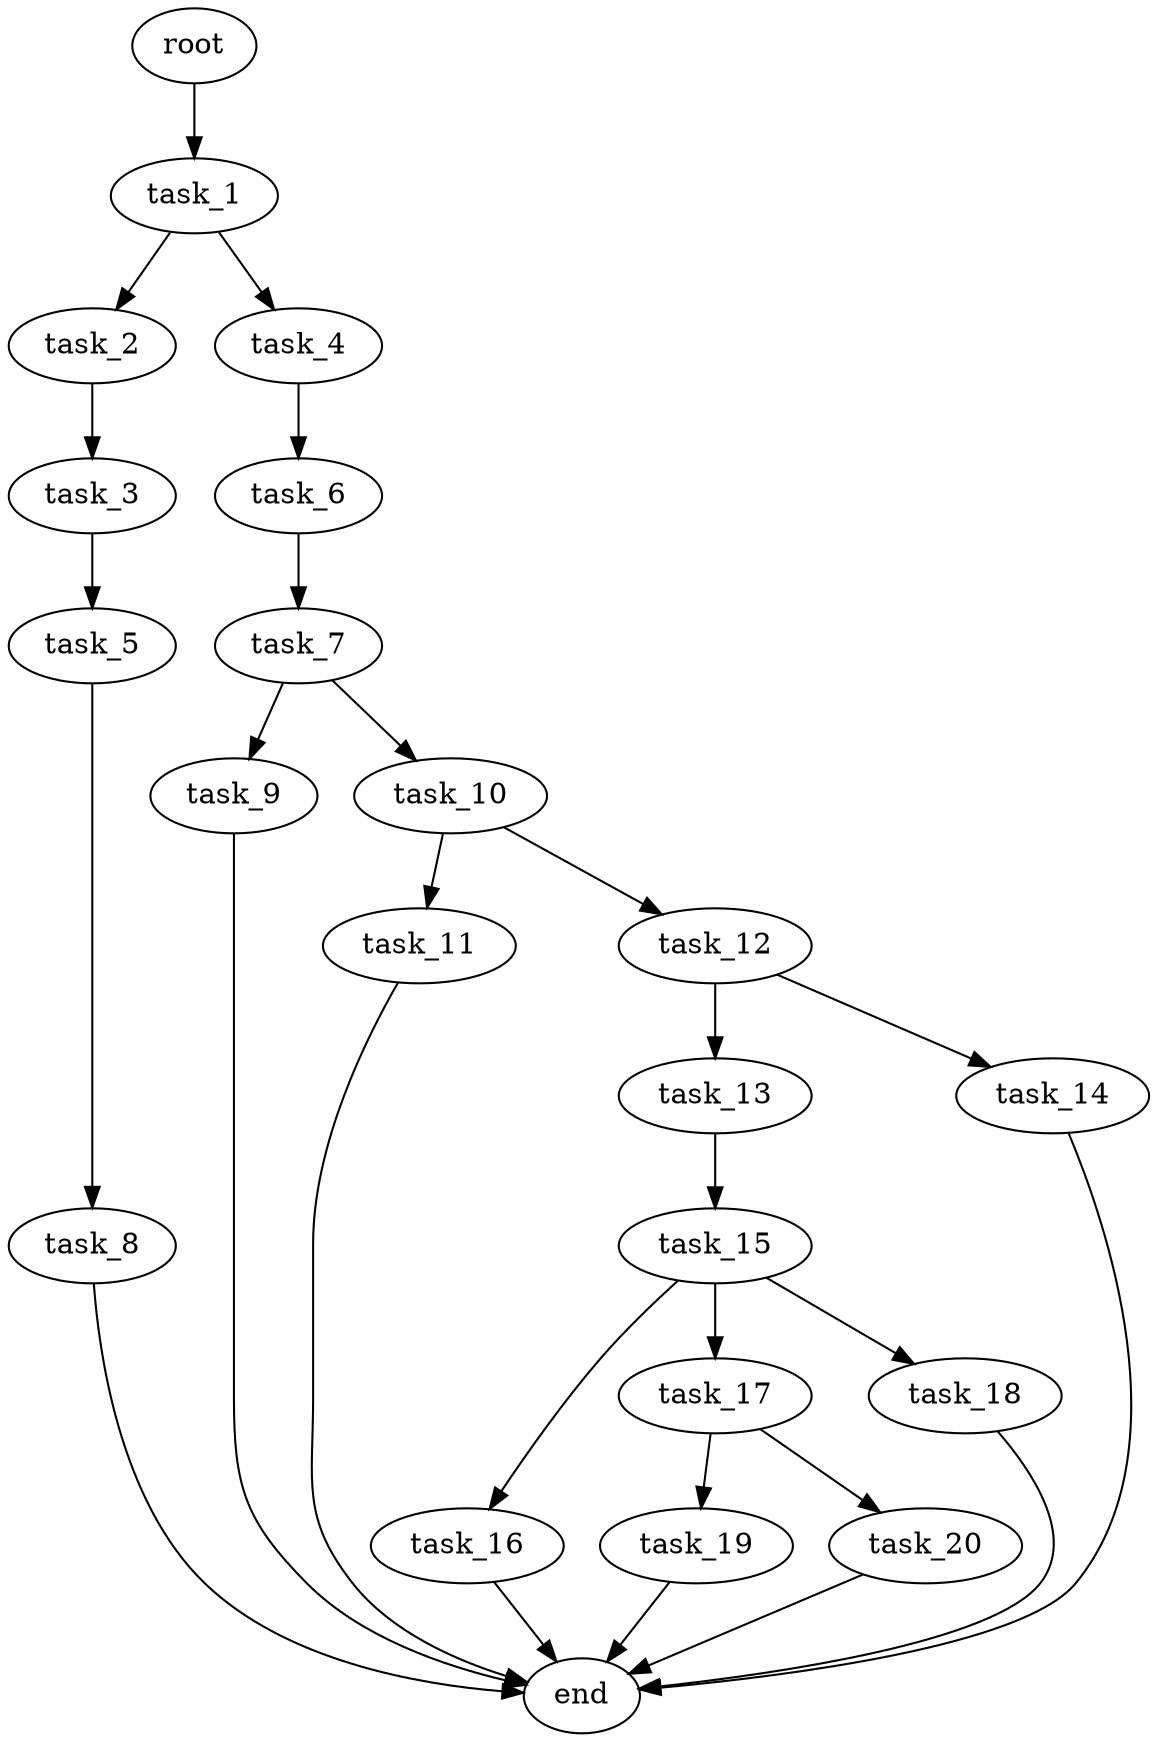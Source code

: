 digraph G {
  root [size="0.000000e+00"];
  task_1 [size="6.701665e+09"];
  task_2 [size="8.577473e+09"];
  task_3 [size="3.298707e+09"];
  task_4 [size="6.937043e+09"];
  task_5 [size="2.882890e+09"];
  task_6 [size="9.451990e+09"];
  task_7 [size="8.135847e+09"];
  task_8 [size="5.501416e+09"];
  task_9 [size="4.548804e+09"];
  task_10 [size="3.145857e+09"];
  task_11 [size="3.233415e+09"];
  task_12 [size="9.701877e+09"];
  task_13 [size="4.042346e+09"];
  task_14 [size="5.146448e+09"];
  task_15 [size="9.881204e+09"];
  task_16 [size="6.576946e+09"];
  task_17 [size="5.426393e+09"];
  task_18 [size="4.133062e+09"];
  task_19 [size="1.876638e+09"];
  task_20 [size="3.618432e+09"];
  end [size="0.000000e+00"];

  root -> task_1 [size="1.000000e-12"];
  task_1 -> task_2 [size="8.577473e+08"];
  task_1 -> task_4 [size="6.937043e+08"];
  task_2 -> task_3 [size="3.298707e+08"];
  task_3 -> task_5 [size="2.882890e+08"];
  task_4 -> task_6 [size="9.451990e+08"];
  task_5 -> task_8 [size="5.501416e+08"];
  task_6 -> task_7 [size="8.135847e+08"];
  task_7 -> task_9 [size="4.548804e+08"];
  task_7 -> task_10 [size="3.145857e+08"];
  task_8 -> end [size="1.000000e-12"];
  task_9 -> end [size="1.000000e-12"];
  task_10 -> task_11 [size="3.233415e+08"];
  task_10 -> task_12 [size="9.701877e+08"];
  task_11 -> end [size="1.000000e-12"];
  task_12 -> task_13 [size="4.042346e+08"];
  task_12 -> task_14 [size="5.146448e+08"];
  task_13 -> task_15 [size="9.881204e+08"];
  task_14 -> end [size="1.000000e-12"];
  task_15 -> task_16 [size="6.576946e+08"];
  task_15 -> task_17 [size="5.426393e+08"];
  task_15 -> task_18 [size="4.133062e+08"];
  task_16 -> end [size="1.000000e-12"];
  task_17 -> task_19 [size="1.876638e+08"];
  task_17 -> task_20 [size="3.618432e+08"];
  task_18 -> end [size="1.000000e-12"];
  task_19 -> end [size="1.000000e-12"];
  task_20 -> end [size="1.000000e-12"];
}

